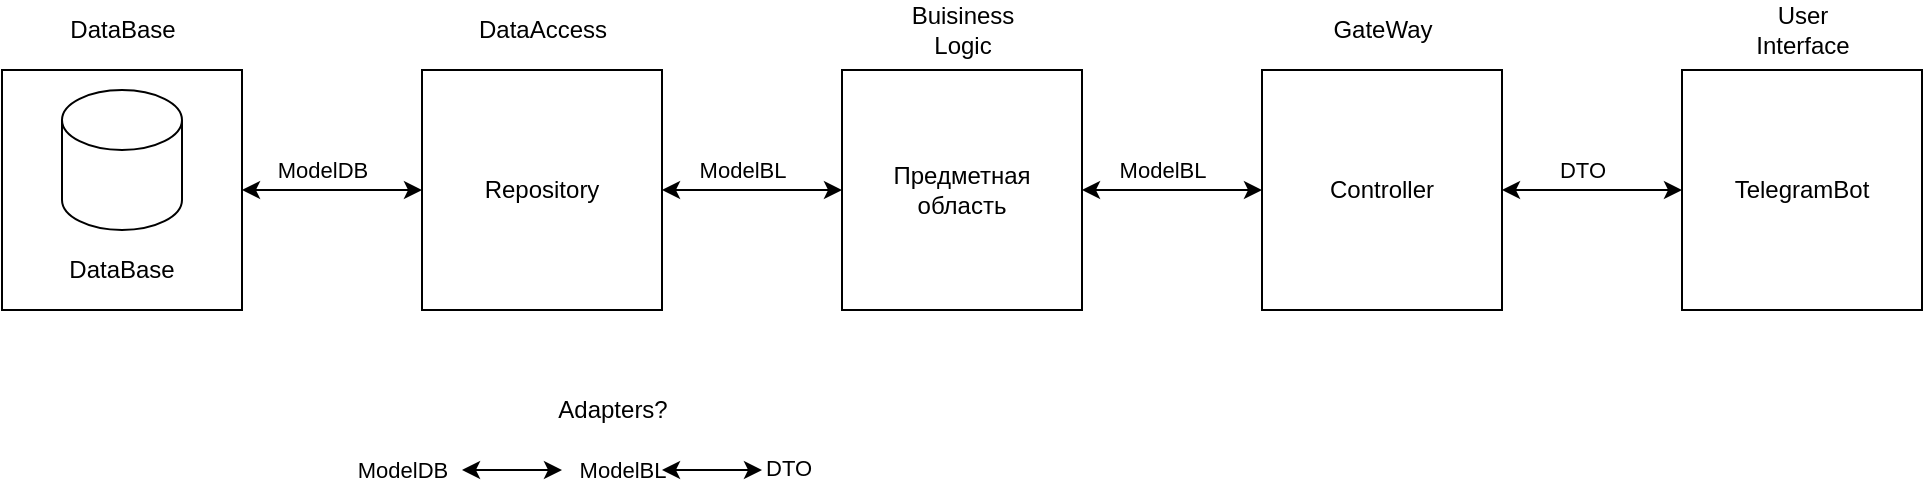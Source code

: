 <mxfile version="13.9.9" type="device"><diagram id="98S0T4HPpoMUBXJXaR6j" name="Страница 1"><mxGraphModel dx="952" dy="644" grid="1" gridSize="10" guides="1" tooltips="1" connect="1" arrows="1" fold="1" page="1" pageScale="1" pageWidth="827" pageHeight="1169" math="0" shadow="0"><root><mxCell id="0"/><mxCell id="1" parent="0"/><mxCell id="6FLjUZzUFgMVwfMcdnKA-1" value="" style="rounded=0;whiteSpace=wrap;html=1;" vertex="1" parent="1"><mxGeometry x="170" y="280" width="120" height="120" as="geometry"/></mxCell><mxCell id="6FLjUZzUFgMVwfMcdnKA-3" value="DataBase" style="text;html=1;align=center;verticalAlign=middle;resizable=0;points=[];autosize=1;" vertex="1" parent="1"><mxGeometry x="195" y="250" width="70" height="20" as="geometry"/></mxCell><mxCell id="6FLjUZzUFgMVwfMcdnKA-5" value="" style="shape=cylinder3;whiteSpace=wrap;html=1;boundedLbl=1;backgroundOutline=1;size=15;" vertex="1" parent="1"><mxGeometry x="200" y="290" width="60" height="70" as="geometry"/></mxCell><mxCell id="6FLjUZzUFgMVwfMcdnKA-6" value="DataBase" style="text;html=1;strokeColor=none;fillColor=none;align=center;verticalAlign=middle;whiteSpace=wrap;rounded=0;" vertex="1" parent="1"><mxGeometry x="210" y="370" width="40" height="20" as="geometry"/></mxCell><mxCell id="6FLjUZzUFgMVwfMcdnKA-7" value="" style="rounded=0;whiteSpace=wrap;html=1;" vertex="1" parent="1"><mxGeometry x="380" y="280" width="120" height="120" as="geometry"/></mxCell><mxCell id="6FLjUZzUFgMVwfMcdnKA-8" value="DataAccess" style="text;html=1;align=center;verticalAlign=middle;resizable=0;points=[];autosize=1;" vertex="1" parent="1"><mxGeometry x="400" y="250" width="80" height="20" as="geometry"/></mxCell><mxCell id="6FLjUZzUFgMVwfMcdnKA-10" value="Repository" style="text;html=1;strokeColor=none;fillColor=none;align=center;verticalAlign=middle;whiteSpace=wrap;rounded=0;" vertex="1" parent="1"><mxGeometry x="420" y="330" width="40" height="20" as="geometry"/></mxCell><mxCell id="6FLjUZzUFgMVwfMcdnKA-11" value="" style="endArrow=classic;startArrow=classic;html=1;exitX=1;exitY=0.5;exitDx=0;exitDy=0;entryX=0;entryY=0.5;entryDx=0;entryDy=0;" edge="1" parent="1" source="6FLjUZzUFgMVwfMcdnKA-1" target="6FLjUZzUFgMVwfMcdnKA-7"><mxGeometry width="50" height="50" relative="1" as="geometry"><mxPoint x="390" y="420" as="sourcePoint"/><mxPoint x="440" y="370" as="targetPoint"/></mxGeometry></mxCell><mxCell id="6FLjUZzUFgMVwfMcdnKA-12" value="ModelDB" style="edgeLabel;html=1;align=center;verticalAlign=middle;resizable=0;points=[];" vertex="1" connectable="0" parent="6FLjUZzUFgMVwfMcdnKA-11"><mxGeometry x="-0.362" relative="1" as="geometry"><mxPoint x="11" y="-10" as="offset"/></mxGeometry></mxCell><mxCell id="6FLjUZzUFgMVwfMcdnKA-13" value="" style="rounded=0;whiteSpace=wrap;html=1;" vertex="1" parent="1"><mxGeometry x="590" y="280" width="120" height="120" as="geometry"/></mxCell><mxCell id="6FLjUZzUFgMVwfMcdnKA-14" value="Buisiness&lt;br&gt;Logic" style="text;html=1;align=center;verticalAlign=middle;resizable=0;points=[];autosize=1;" vertex="1" parent="1"><mxGeometry x="615" y="245" width="70" height="30" as="geometry"/></mxCell><mxCell id="6FLjUZzUFgMVwfMcdnKA-15" value="Предметная&lt;br&gt;область" style="text;html=1;strokeColor=none;fillColor=none;align=center;verticalAlign=middle;whiteSpace=wrap;rounded=0;" vertex="1" parent="1"><mxGeometry x="630" y="330" width="40" height="20" as="geometry"/></mxCell><mxCell id="6FLjUZzUFgMVwfMcdnKA-16" value="" style="endArrow=classic;startArrow=classic;html=1;exitX=1;exitY=0.5;exitDx=0;exitDy=0;entryX=0;entryY=0.5;entryDx=0;entryDy=0;" edge="1" parent="1" target="6FLjUZzUFgMVwfMcdnKA-13"><mxGeometry width="50" height="50" relative="1" as="geometry"><mxPoint x="500" y="340" as="sourcePoint"/><mxPoint x="650" y="370" as="targetPoint"/></mxGeometry></mxCell><mxCell id="6FLjUZzUFgMVwfMcdnKA-17" value="ModelBL" style="edgeLabel;html=1;align=center;verticalAlign=middle;resizable=0;points=[];" vertex="1" connectable="0" parent="6FLjUZzUFgMVwfMcdnKA-16"><mxGeometry x="-0.362" relative="1" as="geometry"><mxPoint x="11" y="-10" as="offset"/></mxGeometry></mxCell><mxCell id="6FLjUZzUFgMVwfMcdnKA-24" value="" style="rounded=0;whiteSpace=wrap;html=1;" vertex="1" parent="1"><mxGeometry x="800" y="280" width="120" height="120" as="geometry"/></mxCell><mxCell id="6FLjUZzUFgMVwfMcdnKA-25" value="GateWay" style="text;html=1;align=center;verticalAlign=middle;resizable=0;points=[];autosize=1;" vertex="1" parent="1"><mxGeometry x="825" y="250" width="70" height="20" as="geometry"/></mxCell><mxCell id="6FLjUZzUFgMVwfMcdnKA-26" value="Controller" style="text;html=1;strokeColor=none;fillColor=none;align=center;verticalAlign=middle;whiteSpace=wrap;rounded=0;" vertex="1" parent="1"><mxGeometry x="840" y="330" width="40" height="20" as="geometry"/></mxCell><mxCell id="6FLjUZzUFgMVwfMcdnKA-27" value="" style="endArrow=classic;startArrow=classic;html=1;exitX=1;exitY=0.5;exitDx=0;exitDy=0;entryX=0;entryY=0.5;entryDx=0;entryDy=0;" edge="1" parent="1" target="6FLjUZzUFgMVwfMcdnKA-24"><mxGeometry width="50" height="50" relative="1" as="geometry"><mxPoint x="710" y="340" as="sourcePoint"/><mxPoint x="860" y="370" as="targetPoint"/></mxGeometry></mxCell><mxCell id="6FLjUZzUFgMVwfMcdnKA-28" value="ModelBL" style="edgeLabel;html=1;align=center;verticalAlign=middle;resizable=0;points=[];" vertex="1" connectable="0" parent="6FLjUZzUFgMVwfMcdnKA-27"><mxGeometry x="-0.362" relative="1" as="geometry"><mxPoint x="11" y="-10" as="offset"/></mxGeometry></mxCell><mxCell id="6FLjUZzUFgMVwfMcdnKA-29" value="" style="rounded=0;whiteSpace=wrap;html=1;" vertex="1" parent="1"><mxGeometry x="1010" y="280" width="120" height="120" as="geometry"/></mxCell><mxCell id="6FLjUZzUFgMVwfMcdnKA-30" value="User&lt;br&gt;Interface" style="text;html=1;align=center;verticalAlign=middle;resizable=0;points=[];autosize=1;" vertex="1" parent="1"><mxGeometry x="1040" y="245" width="60" height="30" as="geometry"/></mxCell><mxCell id="6FLjUZzUFgMVwfMcdnKA-31" value="TelegramBot" style="text;html=1;strokeColor=none;fillColor=none;align=center;verticalAlign=middle;whiteSpace=wrap;rounded=0;" vertex="1" parent="1"><mxGeometry x="1050" y="330" width="40" height="20" as="geometry"/></mxCell><mxCell id="6FLjUZzUFgMVwfMcdnKA-32" value="" style="endArrow=classic;startArrow=classic;html=1;exitX=1;exitY=0.5;exitDx=0;exitDy=0;entryX=0;entryY=0.5;entryDx=0;entryDy=0;" edge="1" parent="1" target="6FLjUZzUFgMVwfMcdnKA-29"><mxGeometry width="50" height="50" relative="1" as="geometry"><mxPoint x="920" y="340" as="sourcePoint"/><mxPoint x="1070" y="370" as="targetPoint"/></mxGeometry></mxCell><mxCell id="6FLjUZzUFgMVwfMcdnKA-33" value="DTO" style="edgeLabel;html=1;align=center;verticalAlign=middle;resizable=0;points=[];" vertex="1" connectable="0" parent="6FLjUZzUFgMVwfMcdnKA-32"><mxGeometry x="-0.362" relative="1" as="geometry"><mxPoint x="11" y="-10" as="offset"/></mxGeometry></mxCell><mxCell id="6FLjUZzUFgMVwfMcdnKA-34" value="ModelDB" style="edgeLabel;html=1;align=center;verticalAlign=middle;resizable=0;points=[];" vertex="1" connectable="0" parent="1"><mxGeometry x="370" y="480" as="geometry"/></mxCell><mxCell id="6FLjUZzUFgMVwfMcdnKA-35" value="ModelBL" style="edgeLabel;html=1;align=center;verticalAlign=middle;resizable=0;points=[];" vertex="1" connectable="0" parent="1"><mxGeometry x="480" y="480" as="geometry"/></mxCell><mxCell id="6FLjUZzUFgMVwfMcdnKA-38" value="&lt;span style=&quot;color: rgb(0, 0, 0); font-family: helvetica; font-size: 11px; font-style: normal; font-weight: 400; letter-spacing: normal; text-align: center; text-indent: 0px; text-transform: none; word-spacing: 0px; background-color: rgb(255, 255, 255); display: inline; float: none;&quot;&gt;DTO&lt;/span&gt;" style="text;whiteSpace=wrap;html=1;" vertex="1" parent="1"><mxGeometry x="550" y="465" width="50" height="30" as="geometry"/></mxCell><mxCell id="6FLjUZzUFgMVwfMcdnKA-39" value="" style="endArrow=classic;startArrow=classic;html=1;" edge="1" parent="1"><mxGeometry width="50" height="50" relative="1" as="geometry"><mxPoint x="400" y="480" as="sourcePoint"/><mxPoint x="450" y="480" as="targetPoint"/></mxGeometry></mxCell><mxCell id="6FLjUZzUFgMVwfMcdnKA-40" value="" style="endArrow=classic;startArrow=classic;html=1;entryX=0;entryY=0.5;entryDx=0;entryDy=0;" edge="1" parent="1" target="6FLjUZzUFgMVwfMcdnKA-38"><mxGeometry width="50" height="50" relative="1" as="geometry"><mxPoint x="500" y="480" as="sourcePoint"/><mxPoint x="460" y="490" as="targetPoint"/></mxGeometry></mxCell><mxCell id="6FLjUZzUFgMVwfMcdnKA-41" value="Adapters?" style="text;html=1;align=center;verticalAlign=middle;resizable=0;points=[];autosize=1;" vertex="1" parent="1"><mxGeometry x="440" y="440" width="70" height="20" as="geometry"/></mxCell></root></mxGraphModel></diagram></mxfile>
